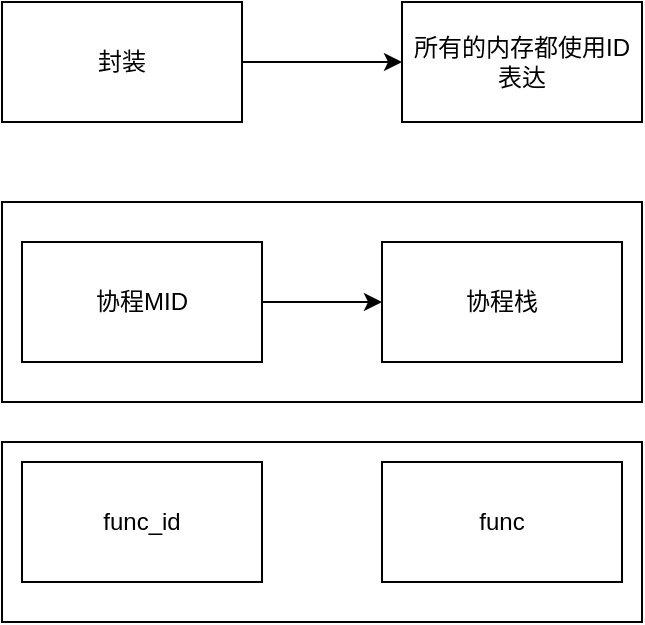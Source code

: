 <mxfile version="27.1.4">
  <diagram name="第 1 页" id="ZnehTZxmpBzL71FeeA5e">
    <mxGraphModel dx="2013" dy="1060" grid="1" gridSize="10" guides="1" tooltips="1" connect="1" arrows="1" fold="1" page="1" pageScale="1" pageWidth="827" pageHeight="1169" math="0" shadow="0">
      <root>
        <mxCell id="0" />
        <mxCell id="1" parent="0" />
        <mxCell id="wFVryW8biYOozEfweEoG-1" value="协程栈" style="rounded=0;whiteSpace=wrap;html=1;" vertex="1" parent="1">
          <mxGeometry x="230" y="140" width="120" height="60" as="geometry" />
        </mxCell>
        <mxCell id="wFVryW8biYOozEfweEoG-3" value="" style="edgeStyle=orthogonalEdgeStyle;rounded=0;orthogonalLoop=1;jettySize=auto;html=1;" edge="1" parent="1" source="wFVryW8biYOozEfweEoG-2" target="wFVryW8biYOozEfweEoG-1">
          <mxGeometry relative="1" as="geometry" />
        </mxCell>
        <mxCell id="wFVryW8biYOozEfweEoG-2" value="协程MID" style="rounded=0;whiteSpace=wrap;html=1;" vertex="1" parent="1">
          <mxGeometry x="50" y="140" width="120" height="60" as="geometry" />
        </mxCell>
        <mxCell id="wFVryW8biYOozEfweEoG-4" value="" style="rounded=0;whiteSpace=wrap;html=1;fillColor=none;" vertex="1" parent="1">
          <mxGeometry x="40" y="120" width="320" height="100" as="geometry" />
        </mxCell>
        <mxCell id="wFVryW8biYOozEfweEoG-5" value="func" style="rounded=0;whiteSpace=wrap;html=1;" vertex="1" parent="1">
          <mxGeometry x="230" y="250" width="120" height="60" as="geometry" />
        </mxCell>
        <mxCell id="wFVryW8biYOozEfweEoG-6" value="func_id" style="rounded=0;whiteSpace=wrap;html=1;" vertex="1" parent="1">
          <mxGeometry x="50" y="250" width="120" height="60" as="geometry" />
        </mxCell>
        <mxCell id="wFVryW8biYOozEfweEoG-10" value="" style="edgeStyle=orthogonalEdgeStyle;rounded=0;orthogonalLoop=1;jettySize=auto;html=1;" edge="1" parent="1" source="wFVryW8biYOozEfweEoG-8" target="wFVryW8biYOozEfweEoG-9">
          <mxGeometry relative="1" as="geometry" />
        </mxCell>
        <mxCell id="wFVryW8biYOozEfweEoG-8" value="封装" style="rounded=0;whiteSpace=wrap;html=1;" vertex="1" parent="1">
          <mxGeometry x="40" y="20" width="120" height="60" as="geometry" />
        </mxCell>
        <mxCell id="wFVryW8biYOozEfweEoG-9" value="所有的内存都使用ID表达" style="rounded=0;whiteSpace=wrap;html=1;" vertex="1" parent="1">
          <mxGeometry x="240" y="20" width="120" height="60" as="geometry" />
        </mxCell>
        <mxCell id="wFVryW8biYOozEfweEoG-11" value="" style="rounded=0;whiteSpace=wrap;html=1;fillColor=none;" vertex="1" parent="1">
          <mxGeometry x="40" y="240" width="320" height="90" as="geometry" />
        </mxCell>
      </root>
    </mxGraphModel>
  </diagram>
</mxfile>
